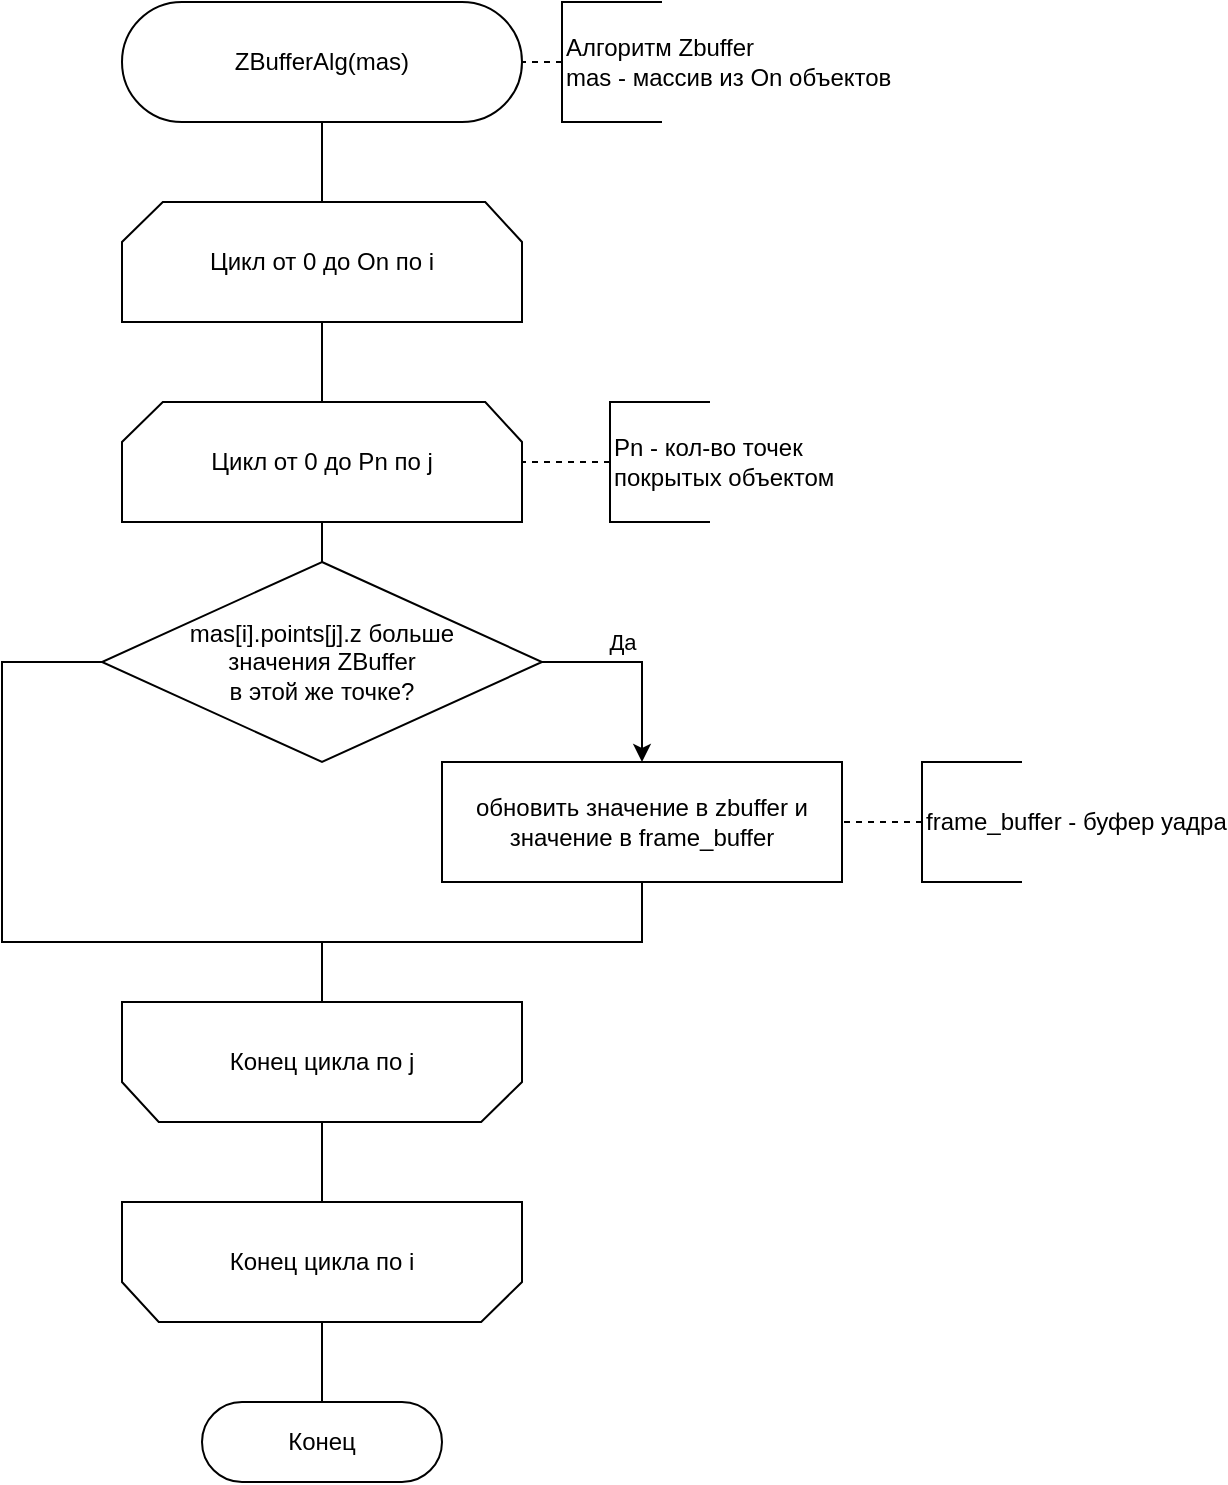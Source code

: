 <mxfile version="15.6.2" type="device"><diagram id="f2X41bjhdgo863nyaZHW" name="Page-1"><mxGraphModel dx="1184" dy="752" grid="1" gridSize="10" guides="1" tooltips="1" connect="1" arrows="1" fold="1" page="1" pageScale="1" pageWidth="827" pageHeight="1169" math="0" shadow="0"><root><mxCell id="0"/><mxCell id="1" parent="0"/><mxCell id="oKp3T6Zd48T7t4m5owvP-3" value="" style="edgeStyle=orthogonalEdgeStyle;rounded=0;orthogonalLoop=1;jettySize=auto;html=1;endArrow=none;exitX=0.5;exitY=1;exitDx=0;exitDy=0;" parent="1" source="PJYvJVSJ4xB44D1NQZ6h-1" target="c_HrjedQZxu4JIlmwG3W-3" edge="1"><mxGeometry relative="1" as="geometry"><mxPoint x="220" y="200" as="sourcePoint"/></mxGeometry></mxCell><mxCell id="oKp3T6Zd48T7t4m5owvP-4" value="" style="edgeStyle=orthogonalEdgeStyle;rounded=0;orthogonalLoop=1;jettySize=auto;html=1;endArrow=none;" parent="1" source="c_HrjedQZxu4JIlmwG3W-3" target="c_HrjedQZxu4JIlmwG3W-11" edge="1"><mxGeometry relative="1" as="geometry"/></mxCell><mxCell id="c_HrjedQZxu4JIlmwG3W-3" value="Цикл от 0 до On по i" style="strokeWidth=1;html=1;shape=stencil(rZVNb4MwDIZ/Ta5VIFoFxynrTlUvPeycUndEhQQF2q7/vikuGh+DMa8SB/wa3gcbW2FClqkqgIXcqByYeGNhuLa28MJa57ryob9NMbHkGF4wjCMMVVlAUqF2Vk6rXQaYKStnj3DR++rhoE0KDl3FivFX/8z9EjKxxngTbU3ZybTy3kxp49/lX2jGFy+IuT5ijApPyKEC11G/y9ugwMJ3MimYR9oSSN2KGu5vpI+/kwIaaUXpXp8VzIRtCHXxBQ97uDiayduSeDG1OlIvm60jVDfCE9IrYwso5E4lx09nT2b/41cW6r7cg0STzu0ZWkPXm++pBjQOmTYthyj+r0OvgU+wWBIs+JMdKGVQ/kaS2RImhtbrg4mo1ZExEvJgHUzM10FnGZ4jY6M7MKhVPNdq4QY=);whiteSpace=wrap;" parent="1" vertex="1"><mxGeometry x="120" y="140" width="200" height="60" as="geometry"/></mxCell><mxCell id="oKp3T6Zd48T7t4m5owvP-5" value="" style="edgeStyle=orthogonalEdgeStyle;rounded=0;orthogonalLoop=1;jettySize=auto;html=1;endArrow=none;" parent="1" source="c_HrjedQZxu4JIlmwG3W-11" target="c_HrjedQZxu4JIlmwG3W-14" edge="1"><mxGeometry relative="1" as="geometry"/></mxCell><mxCell id="c_HrjedQZxu4JIlmwG3W-11" value="Цикл от 0 до Pn по j" style="strokeWidth=1;html=1;shape=stencil(rZVNb4MwDIZ/Ta5VIFoFxynrTlUvPeycUndEhQQF2q7/vikuGh+DMa8SB/wa3gcbW2FClqkqgIXcqByYeGNhuLa28MJa57ryob9NMbHkGF4wjCMMVVlAUqF2Vk6rXQaYKStnj3DR++rhoE0KDl3FivFX/8z9EjKxxngTbU3ZybTy3kxp49/lX2jGFy+IuT5ijApPyKEC11G/y9ugwMJ3MimYR9oSSN2KGu5vpI+/kwIaaUXpXp8VzIRtCHXxBQ97uDiayduSeDG1OlIvm60jVDfCE9IrYwso5E4lx09nT2b/41cW6r7cg0STzu0ZWkPXm++pBjQOmTYthyj+r0OvgU+wWBIs+JMdKGVQ/kaS2RImhtbrg4mo1ZExEvJgHUzM10FnGZ4jY6M7MKhVPNdq4QY=);whiteSpace=wrap;" parent="1" vertex="1"><mxGeometry x="120" y="240" width="200" height="60" as="geometry"/></mxCell><mxCell id="c_HrjedQZxu4JIlmwG3W-16" value="Да" style="edgeStyle=orthogonalEdgeStyle;rounded=0;orthogonalLoop=1;jettySize=auto;html=1;entryX=0.5;entryY=0;entryDx=0;entryDy=0;exitX=1;exitY=0.5;exitDx=0;exitDy=0;" parent="1" source="c_HrjedQZxu4JIlmwG3W-14" target="c_HrjedQZxu4JIlmwG3W-15" edge="1"><mxGeometry x="-0.2" y="10" relative="1" as="geometry"><mxPoint as="offset"/></mxGeometry></mxCell><mxCell id="oKp3T6Zd48T7t4m5owvP-6" style="edgeStyle=orthogonalEdgeStyle;rounded=0;orthogonalLoop=1;jettySize=auto;html=1;entryX=0.5;entryY=1;entryDx=0;entryDy=0;entryPerimeter=0;exitX=0;exitY=0.5;exitDx=0;exitDy=0;endArrow=none;" parent="1" source="c_HrjedQZxu4JIlmwG3W-14" target="c_HrjedQZxu4JIlmwG3W-18" edge="1"><mxGeometry relative="1" as="geometry"><Array as="points"><mxPoint x="60" y="370"/><mxPoint x="60" y="510"/><mxPoint x="220" y="510"/></Array></mxGeometry></mxCell><mxCell id="c_HrjedQZxu4JIlmwG3W-14" value="&lt;div&gt;mas[i].points[j].z больше&lt;br&gt;&lt;/div&gt;&lt;div&gt;значения ZBuffer&lt;/div&gt;&lt;div&gt;в этой же точке?&lt;/div&gt;" style="rhombus;whiteSpace=wrap;html=1;" parent="1" vertex="1"><mxGeometry x="110" y="320" width="220" height="100" as="geometry"/></mxCell><mxCell id="oKp3T6Zd48T7t4m5owvP-1" style="edgeStyle=orthogonalEdgeStyle;rounded=0;orthogonalLoop=1;jettySize=auto;html=1;entryX=0.5;entryY=1;entryDx=0;entryDy=0;entryPerimeter=0;endArrow=none;" parent="1" source="c_HrjedQZxu4JIlmwG3W-15" target="c_HrjedQZxu4JIlmwG3W-18" edge="1"><mxGeometry relative="1" as="geometry"/></mxCell><mxCell id="c_HrjedQZxu4JIlmwG3W-15" value="обновить значение в zbuffer и&lt;br&gt;значение в frame_buffer" style="rounded=0;whiteSpace=wrap;html=1;" parent="1" vertex="1"><mxGeometry x="280" y="420" width="200" height="60" as="geometry"/></mxCell><mxCell id="oKp3T6Zd48T7t4m5owvP-7" value="" style="edgeStyle=orthogonalEdgeStyle;rounded=0;orthogonalLoop=1;jettySize=auto;html=1;endArrow=none;" parent="1" source="c_HrjedQZxu4JIlmwG3W-18" target="c_HrjedQZxu4JIlmwG3W-19" edge="1"><mxGeometry relative="1" as="geometry"/></mxCell><mxCell id="c_HrjedQZxu4JIlmwG3W-18" value="Конец цикла по j" style="strokeWidth=1;html=1;shape=stencil(rZVNb4MwDIZ/Ta5VIFoFxynrTlUvPeycUndEhQQF2q7/vikuGh+DMa8SB/wa3gcbW2FClqkqgIXcqByYeGNhuLa28MJa57ryob9NMbHkGF4wjCMMVVlAUqF2Vk6rXQaYKStnj3DR++rhoE0KDl3FivFX/8z9EjKxxngTbU3ZybTy3kxp49/lX2jGFy+IuT5ijApPyKEC11G/y9ugwMJ3MimYR9oSSN2KGu5vpI+/kwIaaUXpXp8VzIRtCHXxBQ97uDiayduSeDG1OlIvm60jVDfCE9IrYwso5E4lx09nT2b/41cW6r7cg0STzu0ZWkPXm++pBjQOmTYthyj+r0OvgU+wWBIs+JMdKGVQ/kaS2RImhtbrg4mo1ZExEvJgHUzM10FnGZ4jY6M7MKhVPNdq4QY=);whiteSpace=wrap;direction=west;" parent="1" vertex="1"><mxGeometry x="120" y="540" width="200" height="60" as="geometry"/></mxCell><mxCell id="oKp3T6Zd48T7t4m5owvP-9" value="" style="edgeStyle=orthogonalEdgeStyle;rounded=0;orthogonalLoop=1;jettySize=auto;html=1;endArrow=none;" parent="1" source="c_HrjedQZxu4JIlmwG3W-19" target="oKp3T6Zd48T7t4m5owvP-8" edge="1"><mxGeometry relative="1" as="geometry"/></mxCell><mxCell id="c_HrjedQZxu4JIlmwG3W-19" value="Конец цикла по i" style="strokeWidth=1;html=1;shape=stencil(rZVNb4MwDIZ/Ta5VIFoFxynrTlUvPeycUndEhQQF2q7/vikuGh+DMa8SB/wa3gcbW2FClqkqgIXcqByYeGNhuLa28MJa57ryob9NMbHkGF4wjCMMVVlAUqF2Vk6rXQaYKStnj3DR++rhoE0KDl3FivFX/8z9EjKxxngTbU3ZybTy3kxp49/lX2jGFy+IuT5ijApPyKEC11G/y9ugwMJ3MimYR9oSSN2KGu5vpI+/kwIaaUXpXp8VzIRtCHXxBQ97uDiayduSeDG1OlIvm60jVDfCE9IrYwso5E4lx09nT2b/41cW6r7cg0STzu0ZWkPXm++pBjQOmTYthyj+r0OvgU+wWBIs+JMdKGVQ/kaS2RImhtbrg4mo1ZExEvJgHUzM10FnGZ4jY6M7MKhVPNdq4QY=);whiteSpace=wrap;direction=west;" parent="1" vertex="1"><mxGeometry x="120" y="640" width="200" height="60" as="geometry"/></mxCell><mxCell id="oKp3T6Zd48T7t4m5owvP-8" value="Конец" style="rounded=1;whiteSpace=wrap;html=1;arcSize=50;" parent="1" vertex="1"><mxGeometry x="160" y="740" width="120" height="40" as="geometry"/></mxCell><mxCell id="PJYvJVSJ4xB44D1NQZ6h-1" value="ZBufferAlg(mas)" style="rounded=1;whiteSpace=wrap;html=1;arcSize=50;" parent="1" vertex="1"><mxGeometry x="120" y="40" width="200" height="60" as="geometry"/></mxCell><mxCell id="PJYvJVSJ4xB44D1NQZ6h-3" value="&lt;div&gt;Алгоритм Zbuffer&lt;/div&gt;mas - массив из On объектов" style="strokeWidth=1;html=1;shape=mxgraph.flowchart.annotation_1;align=left;pointerEvents=1;" parent="1" vertex="1"><mxGeometry x="340" y="40" width="50" height="60" as="geometry"/></mxCell><mxCell id="PJYvJVSJ4xB44D1NQZ6h-4" value="" style="endArrow=none;dashed=1;html=1;exitX=0;exitY=0.5;exitDx=0;exitDy=0;exitPerimeter=0;entryX=1;entryY=0.5;entryDx=0;entryDy=0;" parent="1" source="PJYvJVSJ4xB44D1NQZ6h-3" target="PJYvJVSJ4xB44D1NQZ6h-1" edge="1"><mxGeometry width="50" height="50" relative="1" as="geometry"><mxPoint x="450" y="220" as="sourcePoint"/><mxPoint x="300" y="70" as="targetPoint"/></mxGeometry></mxCell><mxCell id="Z5Kw-nSowxf3DILaWnAi-1" value="Pn - кол-во точек&lt;br&gt;покрытых объектом" style="strokeWidth=1;html=1;shape=mxgraph.flowchart.annotation_1;align=left;pointerEvents=1;" vertex="1" parent="1"><mxGeometry x="364" y="240" width="50" height="60" as="geometry"/></mxCell><mxCell id="Z5Kw-nSowxf3DILaWnAi-2" value="" style="endArrow=none;dashed=1;html=1;exitX=0;exitY=0.5;exitDx=0;exitDy=0;exitPerimeter=0;entryX=1;entryY=0.5;entryDx=0;entryDy=0;entryPerimeter=0;" edge="1" parent="1" source="Z5Kw-nSowxf3DILaWnAi-1" target="c_HrjedQZxu4JIlmwG3W-11"><mxGeometry width="50" height="50" relative="1" as="geometry"><mxPoint x="350" y="80" as="sourcePoint"/><mxPoint x="330" y="80" as="targetPoint"/></mxGeometry></mxCell><mxCell id="Z5Kw-nSowxf3DILaWnAi-3" value="frame_buffer - буфер уадра" style="strokeWidth=1;html=1;shape=mxgraph.flowchart.annotation_1;align=left;pointerEvents=1;" vertex="1" parent="1"><mxGeometry x="520" y="420" width="50" height="60" as="geometry"/></mxCell><mxCell id="Z5Kw-nSowxf3DILaWnAi-4" value="" style="endArrow=none;dashed=1;html=1;exitX=0;exitY=0.5;exitDx=0;exitDy=0;exitPerimeter=0;entryX=1;entryY=0.5;entryDx=0;entryDy=0;" edge="1" parent="1" source="Z5Kw-nSowxf3DILaWnAi-3" target="c_HrjedQZxu4JIlmwG3W-15"><mxGeometry width="50" height="50" relative="1" as="geometry"><mxPoint x="374" y="280" as="sourcePoint"/><mxPoint x="330" y="280" as="targetPoint"/></mxGeometry></mxCell></root></mxGraphModel></diagram></mxfile>